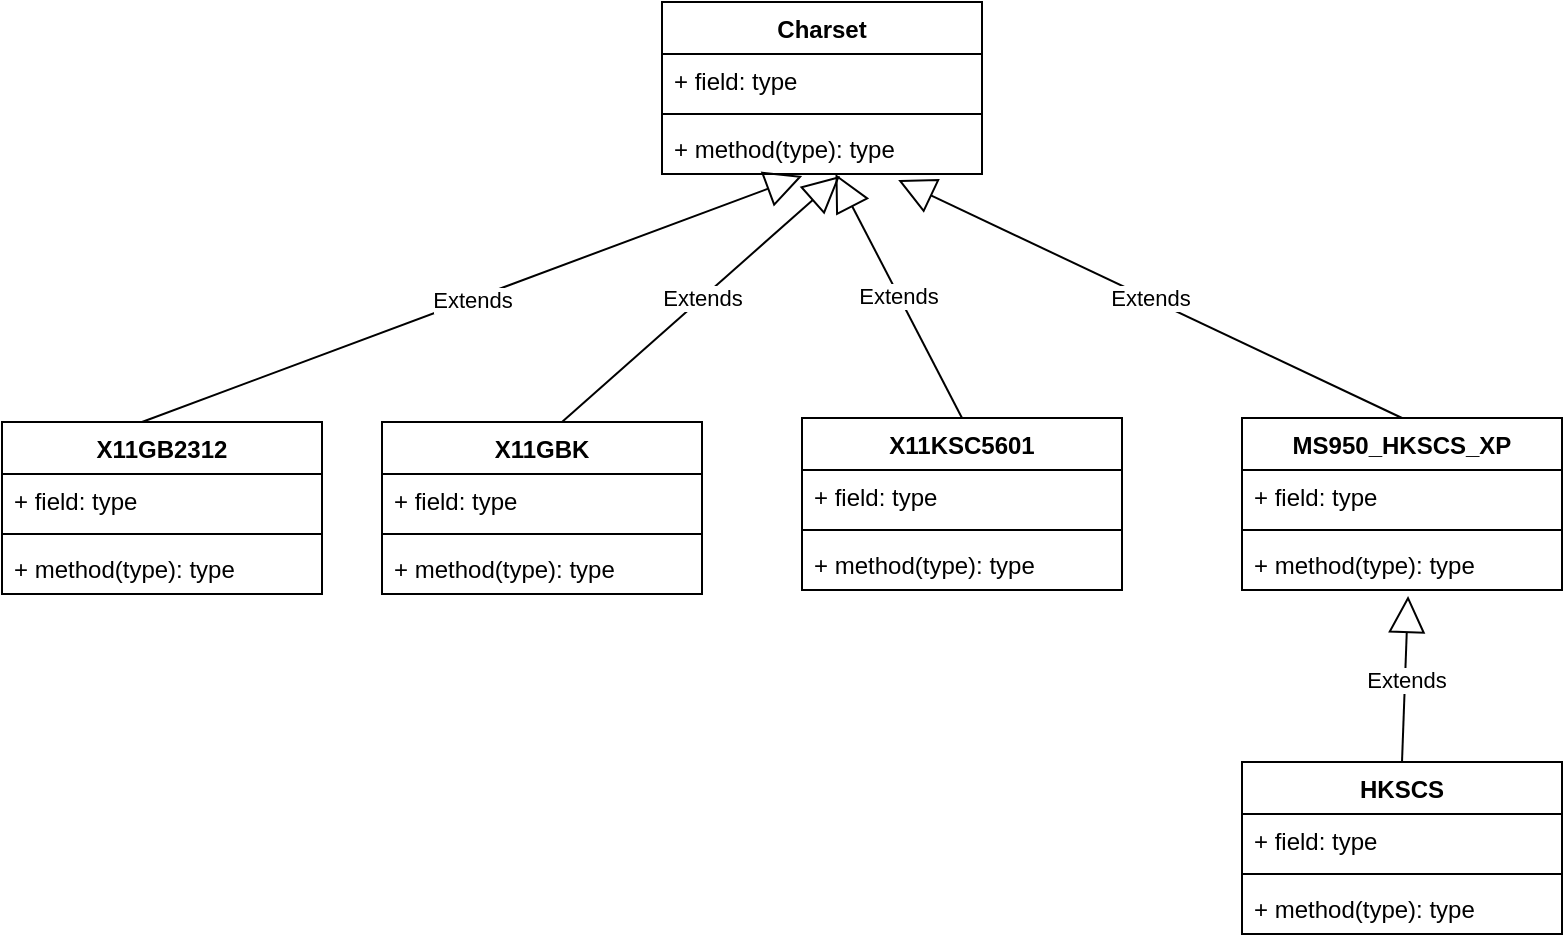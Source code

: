 <mxfile version="13.9.8" type="device"><diagram id="_svrLzTy14Hu8Cib6-TN" name="第 1 页"><mxGraphModel dx="946" dy="592" grid="1" gridSize="10" guides="1" tooltips="1" connect="1" arrows="1" fold="1" page="1" pageScale="1" pageWidth="33000" pageHeight="46810" math="0" shadow="0"><root><mxCell id="0"/><mxCell id="1" parent="0"/><mxCell id="p5GVIUayhMWO2-uobcqi-1" value="Charset" style="swimlane;fontStyle=1;align=center;verticalAlign=top;childLayout=stackLayout;horizontal=1;startSize=26;horizontalStack=0;resizeParent=1;resizeParentMax=0;resizeLast=0;collapsible=1;marginBottom=0;" vertex="1" parent="1"><mxGeometry x="540" y="200" width="160" height="86" as="geometry"/></mxCell><mxCell id="p5GVIUayhMWO2-uobcqi-2" value="+ field: type" style="text;strokeColor=none;fillColor=none;align=left;verticalAlign=top;spacingLeft=4;spacingRight=4;overflow=hidden;rotatable=0;points=[[0,0.5],[1,0.5]];portConstraint=eastwest;" vertex="1" parent="p5GVIUayhMWO2-uobcqi-1"><mxGeometry y="26" width="160" height="26" as="geometry"/></mxCell><mxCell id="p5GVIUayhMWO2-uobcqi-3" value="" style="line;strokeWidth=1;fillColor=none;align=left;verticalAlign=middle;spacingTop=-1;spacingLeft=3;spacingRight=3;rotatable=0;labelPosition=right;points=[];portConstraint=eastwest;" vertex="1" parent="p5GVIUayhMWO2-uobcqi-1"><mxGeometry y="52" width="160" height="8" as="geometry"/></mxCell><mxCell id="p5GVIUayhMWO2-uobcqi-4" value="+ method(type): type" style="text;strokeColor=none;fillColor=none;align=left;verticalAlign=top;spacingLeft=4;spacingRight=4;overflow=hidden;rotatable=0;points=[[0,0.5],[1,0.5]];portConstraint=eastwest;" vertex="1" parent="p5GVIUayhMWO2-uobcqi-1"><mxGeometry y="60" width="160" height="26" as="geometry"/></mxCell><mxCell id="p5GVIUayhMWO2-uobcqi-5" value="X11GB2312" style="swimlane;fontStyle=1;align=center;verticalAlign=top;childLayout=stackLayout;horizontal=1;startSize=26;horizontalStack=0;resizeParent=1;resizeParentMax=0;resizeLast=0;collapsible=1;marginBottom=0;" vertex="1" parent="1"><mxGeometry x="210" y="410" width="160" height="86" as="geometry"/></mxCell><mxCell id="p5GVIUayhMWO2-uobcqi-9" value="Extends" style="endArrow=block;endSize=16;endFill=0;html=1;entryX=0.438;entryY=1.038;entryDx=0;entryDy=0;entryPerimeter=0;" edge="1" parent="p5GVIUayhMWO2-uobcqi-5" target="p5GVIUayhMWO2-uobcqi-4"><mxGeometry width="160" relative="1" as="geometry"><mxPoint x="70" as="sourcePoint"/><mxPoint x="230" as="targetPoint"/></mxGeometry></mxCell><mxCell id="p5GVIUayhMWO2-uobcqi-6" value="+ field: type" style="text;strokeColor=none;fillColor=none;align=left;verticalAlign=top;spacingLeft=4;spacingRight=4;overflow=hidden;rotatable=0;points=[[0,0.5],[1,0.5]];portConstraint=eastwest;" vertex="1" parent="p5GVIUayhMWO2-uobcqi-5"><mxGeometry y="26" width="160" height="26" as="geometry"/></mxCell><mxCell id="p5GVIUayhMWO2-uobcqi-7" value="" style="line;strokeWidth=1;fillColor=none;align=left;verticalAlign=middle;spacingTop=-1;spacingLeft=3;spacingRight=3;rotatable=0;labelPosition=right;points=[];portConstraint=eastwest;" vertex="1" parent="p5GVIUayhMWO2-uobcqi-5"><mxGeometry y="52" width="160" height="8" as="geometry"/></mxCell><mxCell id="p5GVIUayhMWO2-uobcqi-8" value="+ method(type): type" style="text;strokeColor=none;fillColor=none;align=left;verticalAlign=top;spacingLeft=4;spacingRight=4;overflow=hidden;rotatable=0;points=[[0,0.5],[1,0.5]];portConstraint=eastwest;" vertex="1" parent="p5GVIUayhMWO2-uobcqi-5"><mxGeometry y="60" width="160" height="26" as="geometry"/></mxCell><mxCell id="p5GVIUayhMWO2-uobcqi-10" value="X11GBK" style="swimlane;fontStyle=1;align=center;verticalAlign=top;childLayout=stackLayout;horizontal=1;startSize=26;horizontalStack=0;resizeParent=1;resizeParentMax=0;resizeLast=0;collapsible=1;marginBottom=0;" vertex="1" parent="1"><mxGeometry x="400" y="410" width="160" height="86" as="geometry"/></mxCell><mxCell id="p5GVIUayhMWO2-uobcqi-14" value="Extends" style="endArrow=block;endSize=16;endFill=0;html=1;entryX=0.556;entryY=1.038;entryDx=0;entryDy=0;entryPerimeter=0;" edge="1" parent="p5GVIUayhMWO2-uobcqi-10" target="p5GVIUayhMWO2-uobcqi-4"><mxGeometry width="160" relative="1" as="geometry"><mxPoint x="90" as="sourcePoint"/><mxPoint x="250" as="targetPoint"/></mxGeometry></mxCell><mxCell id="p5GVIUayhMWO2-uobcqi-11" value="+ field: type" style="text;strokeColor=none;fillColor=none;align=left;verticalAlign=top;spacingLeft=4;spacingRight=4;overflow=hidden;rotatable=0;points=[[0,0.5],[1,0.5]];portConstraint=eastwest;" vertex="1" parent="p5GVIUayhMWO2-uobcqi-10"><mxGeometry y="26" width="160" height="26" as="geometry"/></mxCell><mxCell id="p5GVIUayhMWO2-uobcqi-12" value="" style="line;strokeWidth=1;fillColor=none;align=left;verticalAlign=middle;spacingTop=-1;spacingLeft=3;spacingRight=3;rotatable=0;labelPosition=right;points=[];portConstraint=eastwest;" vertex="1" parent="p5GVIUayhMWO2-uobcqi-10"><mxGeometry y="52" width="160" height="8" as="geometry"/></mxCell><mxCell id="p5GVIUayhMWO2-uobcqi-13" value="+ method(type): type" style="text;strokeColor=none;fillColor=none;align=left;verticalAlign=top;spacingLeft=4;spacingRight=4;overflow=hidden;rotatable=0;points=[[0,0.5],[1,0.5]];portConstraint=eastwest;" vertex="1" parent="p5GVIUayhMWO2-uobcqi-10"><mxGeometry y="60" width="160" height="26" as="geometry"/></mxCell><mxCell id="p5GVIUayhMWO2-uobcqi-15" value="X11KSC5601" style="swimlane;fontStyle=1;align=center;verticalAlign=top;childLayout=stackLayout;horizontal=1;startSize=26;horizontalStack=0;resizeParent=1;resizeParentMax=0;resizeLast=0;collapsible=1;marginBottom=0;" vertex="1" parent="1"><mxGeometry x="610" y="408" width="160" height="86" as="geometry"/></mxCell><mxCell id="p5GVIUayhMWO2-uobcqi-16" value="+ field: type" style="text;strokeColor=none;fillColor=none;align=left;verticalAlign=top;spacingLeft=4;spacingRight=4;overflow=hidden;rotatable=0;points=[[0,0.5],[1,0.5]];portConstraint=eastwest;" vertex="1" parent="p5GVIUayhMWO2-uobcqi-15"><mxGeometry y="26" width="160" height="26" as="geometry"/></mxCell><mxCell id="p5GVIUayhMWO2-uobcqi-17" value="" style="line;strokeWidth=1;fillColor=none;align=left;verticalAlign=middle;spacingTop=-1;spacingLeft=3;spacingRight=3;rotatable=0;labelPosition=right;points=[];portConstraint=eastwest;" vertex="1" parent="p5GVIUayhMWO2-uobcqi-15"><mxGeometry y="52" width="160" height="8" as="geometry"/></mxCell><mxCell id="p5GVIUayhMWO2-uobcqi-18" value="+ method(type): type" style="text;strokeColor=none;fillColor=none;align=left;verticalAlign=top;spacingLeft=4;spacingRight=4;overflow=hidden;rotatable=0;points=[[0,0.5],[1,0.5]];portConstraint=eastwest;" vertex="1" parent="p5GVIUayhMWO2-uobcqi-15"><mxGeometry y="60" width="160" height="26" as="geometry"/></mxCell><mxCell id="p5GVIUayhMWO2-uobcqi-19" value="Extends" style="endArrow=block;endSize=16;endFill=0;html=1;exitX=0.5;exitY=0;exitDx=0;exitDy=0;" edge="1" parent="1" source="p5GVIUayhMWO2-uobcqi-15" target="p5GVIUayhMWO2-uobcqi-4"><mxGeometry width="160" relative="1" as="geometry"><mxPoint x="690" y="390" as="sourcePoint"/><mxPoint x="850" y="390" as="targetPoint"/></mxGeometry></mxCell><mxCell id="p5GVIUayhMWO2-uobcqi-20" value="MS950_HKSCS_XP" style="swimlane;fontStyle=1;align=center;verticalAlign=top;childLayout=stackLayout;horizontal=1;startSize=26;horizontalStack=0;resizeParent=1;resizeParentMax=0;resizeLast=0;collapsible=1;marginBottom=0;" vertex="1" parent="1"><mxGeometry x="830" y="408" width="160" height="86" as="geometry"/></mxCell><mxCell id="p5GVIUayhMWO2-uobcqi-21" value="+ field: type" style="text;strokeColor=none;fillColor=none;align=left;verticalAlign=top;spacingLeft=4;spacingRight=4;overflow=hidden;rotatable=0;points=[[0,0.5],[1,0.5]];portConstraint=eastwest;" vertex="1" parent="p5GVIUayhMWO2-uobcqi-20"><mxGeometry y="26" width="160" height="26" as="geometry"/></mxCell><mxCell id="p5GVIUayhMWO2-uobcqi-22" value="" style="line;strokeWidth=1;fillColor=none;align=left;verticalAlign=middle;spacingTop=-1;spacingLeft=3;spacingRight=3;rotatable=0;labelPosition=right;points=[];portConstraint=eastwest;" vertex="1" parent="p5GVIUayhMWO2-uobcqi-20"><mxGeometry y="52" width="160" height="8" as="geometry"/></mxCell><mxCell id="p5GVIUayhMWO2-uobcqi-23" value="+ method(type): type" style="text;strokeColor=none;fillColor=none;align=left;verticalAlign=top;spacingLeft=4;spacingRight=4;overflow=hidden;rotatable=0;points=[[0,0.5],[1,0.5]];portConstraint=eastwest;" vertex="1" parent="p5GVIUayhMWO2-uobcqi-20"><mxGeometry y="60" width="160" height="26" as="geometry"/></mxCell><mxCell id="p5GVIUayhMWO2-uobcqi-24" value="Extends" style="endArrow=block;endSize=16;endFill=0;html=1;entryX=0.738;entryY=1.115;entryDx=0;entryDy=0;entryPerimeter=0;exitX=0.5;exitY=0;exitDx=0;exitDy=0;" edge="1" parent="1" source="p5GVIUayhMWO2-uobcqi-20" target="p5GVIUayhMWO2-uobcqi-4"><mxGeometry width="160" relative="1" as="geometry"><mxPoint x="920" y="400" as="sourcePoint"/><mxPoint x="1080" y="400" as="targetPoint"/></mxGeometry></mxCell><mxCell id="p5GVIUayhMWO2-uobcqi-25" value="HKSCS" style="swimlane;fontStyle=1;align=center;verticalAlign=top;childLayout=stackLayout;horizontal=1;startSize=26;horizontalStack=0;resizeParent=1;resizeParentMax=0;resizeLast=0;collapsible=1;marginBottom=0;" vertex="1" parent="1"><mxGeometry x="830" y="580" width="160" height="86" as="geometry"/></mxCell><mxCell id="p5GVIUayhMWO2-uobcqi-29" value="Extends" style="endArrow=block;endSize=16;endFill=0;html=1;entryX=0.519;entryY=1.115;entryDx=0;entryDy=0;entryPerimeter=0;" edge="1" parent="p5GVIUayhMWO2-uobcqi-25" target="p5GVIUayhMWO2-uobcqi-23"><mxGeometry width="160" relative="1" as="geometry"><mxPoint x="80" as="sourcePoint"/><mxPoint x="240" as="targetPoint"/></mxGeometry></mxCell><mxCell id="p5GVIUayhMWO2-uobcqi-26" value="+ field: type" style="text;strokeColor=none;fillColor=none;align=left;verticalAlign=top;spacingLeft=4;spacingRight=4;overflow=hidden;rotatable=0;points=[[0,0.5],[1,0.5]];portConstraint=eastwest;" vertex="1" parent="p5GVIUayhMWO2-uobcqi-25"><mxGeometry y="26" width="160" height="26" as="geometry"/></mxCell><mxCell id="p5GVIUayhMWO2-uobcqi-27" value="" style="line;strokeWidth=1;fillColor=none;align=left;verticalAlign=middle;spacingTop=-1;spacingLeft=3;spacingRight=3;rotatable=0;labelPosition=right;points=[];portConstraint=eastwest;" vertex="1" parent="p5GVIUayhMWO2-uobcqi-25"><mxGeometry y="52" width="160" height="8" as="geometry"/></mxCell><mxCell id="p5GVIUayhMWO2-uobcqi-28" value="+ method(type): type" style="text;strokeColor=none;fillColor=none;align=left;verticalAlign=top;spacingLeft=4;spacingRight=4;overflow=hidden;rotatable=0;points=[[0,0.5],[1,0.5]];portConstraint=eastwest;" vertex="1" parent="p5GVIUayhMWO2-uobcqi-25"><mxGeometry y="60" width="160" height="26" as="geometry"/></mxCell></root></mxGraphModel></diagram></mxfile>